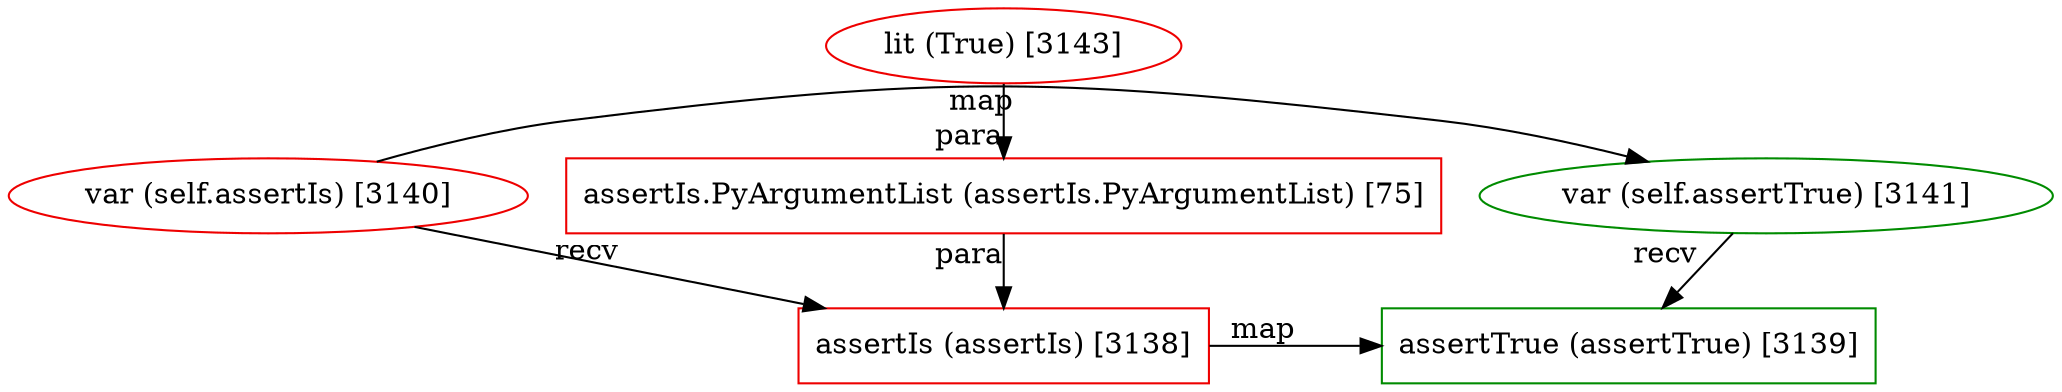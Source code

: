 digraph "fragment-26008841.dot" {
	subgraph "subgraph: 3138 to 3139" {
		graph [rank=same]
		3138 [label="assertIs (assertIs) [3138]" color=red2 shape=box]
		3139 [label="assertTrue (assertTrue) [3139]" color=green4 shape=box]
	}
	subgraph "subgraph: 3141 to 3140" {
		graph [rank=same]
		3141 [label="var (self.assertTrue) [3141]" color=green4 shape=ellipse]
		3140 [label="var (self.assertIs) [3140]" color=red2 shape=ellipse]
	}
	75 [label="assertIs.PyArgumentList (assertIs.PyArgumentList) [75]" color=red2 shape=box]
	3143 [label="lit (True) [3143]" color=red2 shape=ellipse]
	3143 -> 75 [xlabel=para from_closure=null]
	75 -> 3138 [xlabel=para from_closure=null]
	3140 -> 3138 [xlabel=recv from_closure=False]
	3138 -> 3139 [xlabel=map from_closure=False]
	3141 -> 3139 [xlabel=recv from_closure=False]
	3140 -> 3141 [xlabel=map from_closure=False]
}

